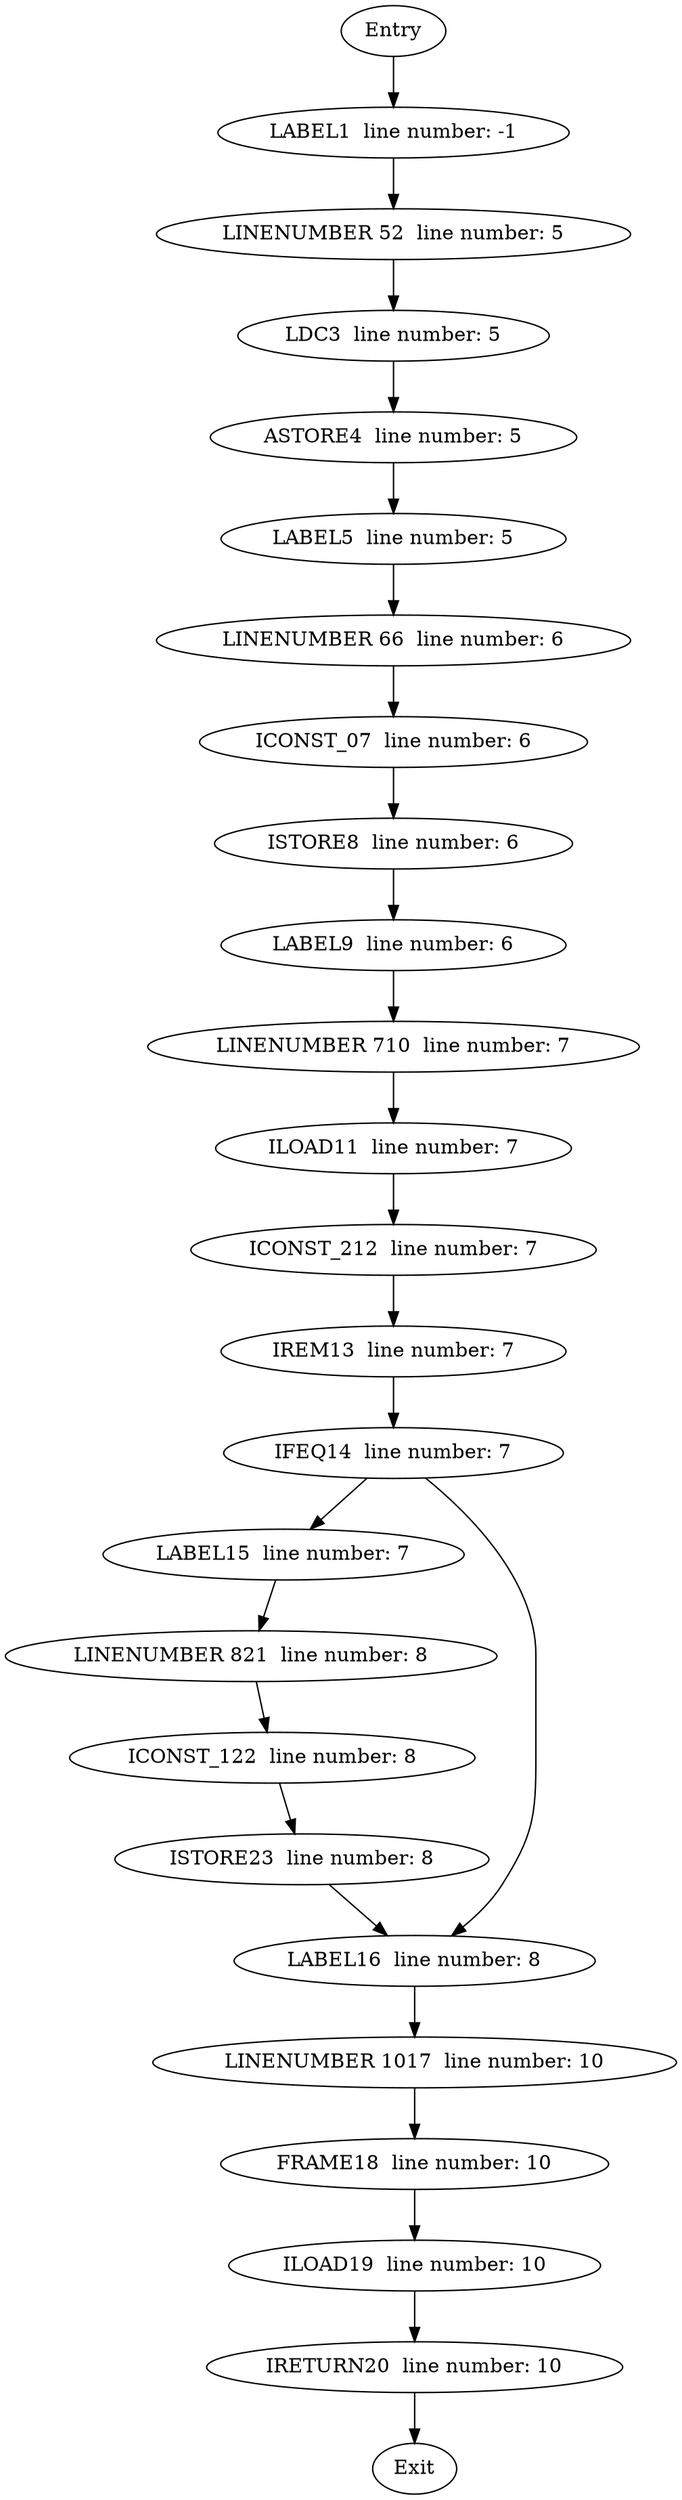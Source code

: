 digraph ProgramGraph {
"LABEL1  line number: -1"->"LINENUMBER 52  line number: 5"
"LINENUMBER 52  line number: 5"->"LDC3  line number: 5"
"LDC3  line number: 5"->"ASTORE4  line number: 5"
"ASTORE4  line number: 5"->"LABEL5  line number: 5"
"LABEL5  line number: 5"->"LINENUMBER 66  line number: 6"
"LINENUMBER 66  line number: 6"->"ICONST_07  line number: 6"
"ICONST_07  line number: 6"->"ISTORE8  line number: 6"
"ISTORE8  line number: 6"->"LABEL9  line number: 6"
"LABEL9  line number: 6"->"LINENUMBER 710  line number: 7"
"LINENUMBER 710  line number: 7"->"ILOAD11  line number: 7"
"ILOAD11  line number: 7"->"ICONST_212  line number: 7"
"ICONST_212  line number: 7"->"IREM13  line number: 7"
"IREM13  line number: 7"->"IFEQ14  line number: 7"
"IFEQ14  line number: 7"->"LABEL15  line number: 7"
"IFEQ14  line number: 7"->"LABEL16  line number: 8"
"LABEL15  line number: 7"->"LINENUMBER 821  line number: 8"
"LABEL16  line number: 8"->"LINENUMBER 1017  line number: 10"
"LINENUMBER 1017  line number: 10"->"FRAME18  line number: 10"
"FRAME18  line number: 10"->"ILOAD19  line number: 10"
"ILOAD19  line number: 10"->"IRETURN20  line number: 10"
"IRETURN20  line number: 10"->"Exit"
"LINENUMBER 821  line number: 8"->"ICONST_122  line number: 8"
"ICONST_122  line number: 8"->"ISTORE23  line number: 8"
"ISTORE23  line number: 8"->"LABEL16  line number: 8"
"Entry"->"LABEL1  line number: -1"
}